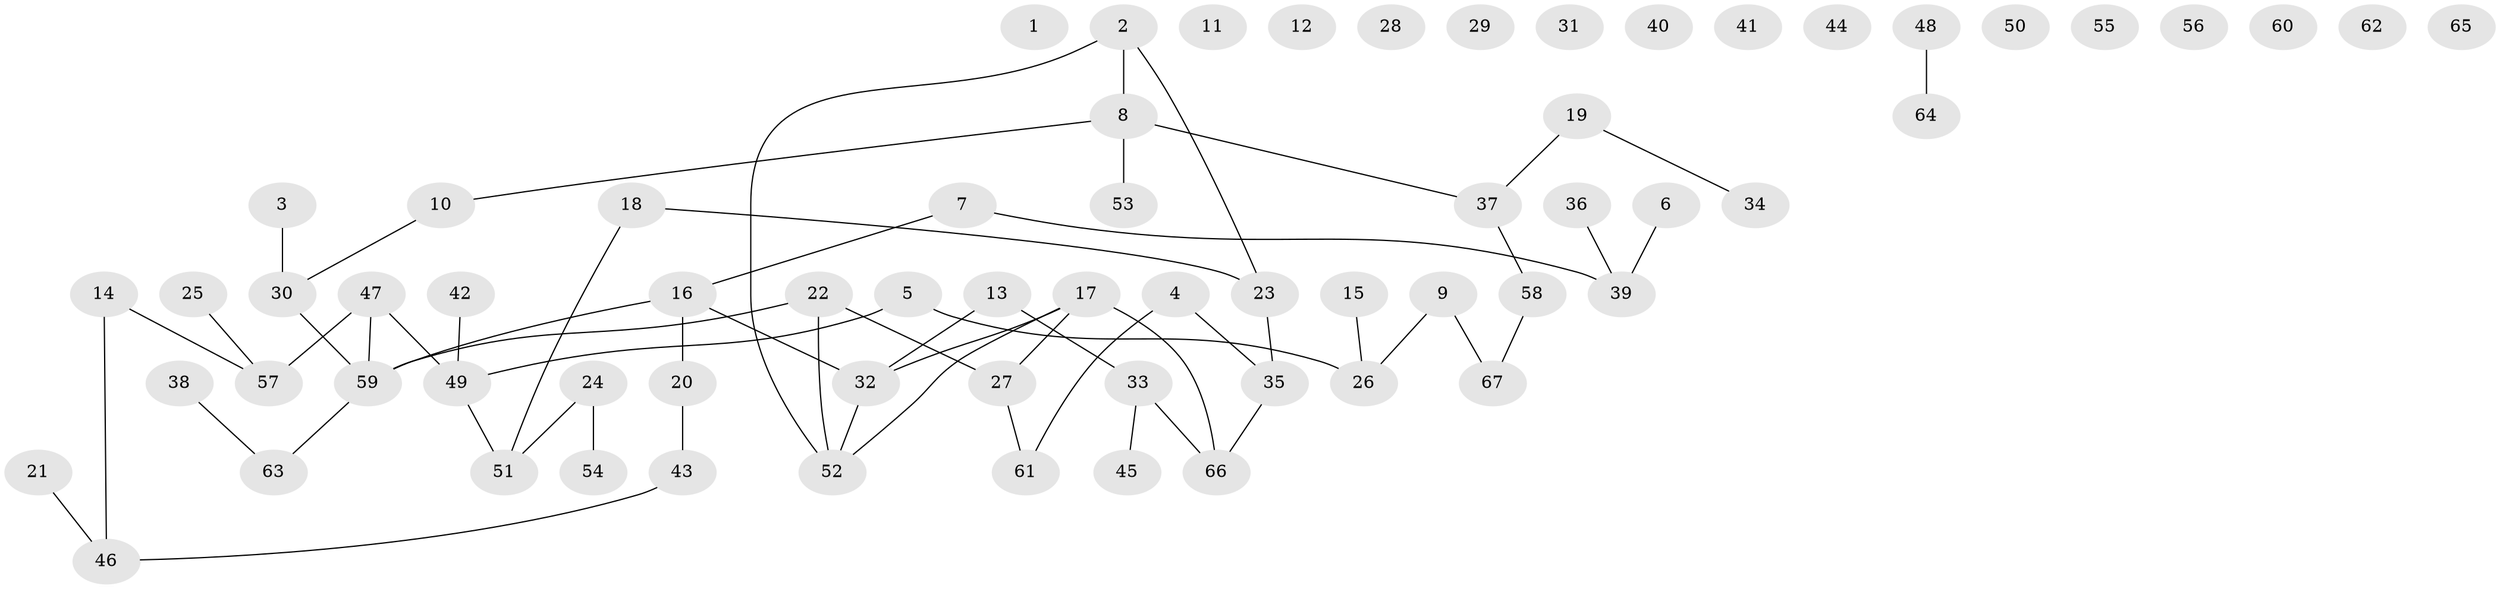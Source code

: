 // coarse degree distribution, {0: 0.29411764705882354, 5: 0.0784313725490196, 2: 0.23529411764705882, 1: 0.21568627450980393, 3: 0.058823529411764705, 4: 0.11764705882352941}
// Generated by graph-tools (version 1.1) at 2025/23/03/03/25 07:23:27]
// undirected, 67 vertices, 60 edges
graph export_dot {
graph [start="1"]
  node [color=gray90,style=filled];
  1;
  2;
  3;
  4;
  5;
  6;
  7;
  8;
  9;
  10;
  11;
  12;
  13;
  14;
  15;
  16;
  17;
  18;
  19;
  20;
  21;
  22;
  23;
  24;
  25;
  26;
  27;
  28;
  29;
  30;
  31;
  32;
  33;
  34;
  35;
  36;
  37;
  38;
  39;
  40;
  41;
  42;
  43;
  44;
  45;
  46;
  47;
  48;
  49;
  50;
  51;
  52;
  53;
  54;
  55;
  56;
  57;
  58;
  59;
  60;
  61;
  62;
  63;
  64;
  65;
  66;
  67;
  2 -- 8;
  2 -- 23;
  2 -- 52;
  3 -- 30;
  4 -- 35;
  4 -- 61;
  5 -- 26;
  5 -- 49;
  6 -- 39;
  7 -- 16;
  7 -- 39;
  8 -- 10;
  8 -- 37;
  8 -- 53;
  9 -- 26;
  9 -- 67;
  10 -- 30;
  13 -- 32;
  13 -- 33;
  14 -- 46;
  14 -- 57;
  15 -- 26;
  16 -- 20;
  16 -- 32;
  16 -- 59;
  17 -- 27;
  17 -- 32;
  17 -- 52;
  17 -- 66;
  18 -- 23;
  18 -- 51;
  19 -- 34;
  19 -- 37;
  20 -- 43;
  21 -- 46;
  22 -- 27;
  22 -- 52;
  22 -- 59;
  23 -- 35;
  24 -- 51;
  24 -- 54;
  25 -- 57;
  27 -- 61;
  30 -- 59;
  32 -- 52;
  33 -- 45;
  33 -- 66;
  35 -- 66;
  36 -- 39;
  37 -- 58;
  38 -- 63;
  42 -- 49;
  43 -- 46;
  47 -- 49;
  47 -- 57;
  47 -- 59;
  48 -- 64;
  49 -- 51;
  58 -- 67;
  59 -- 63;
}
